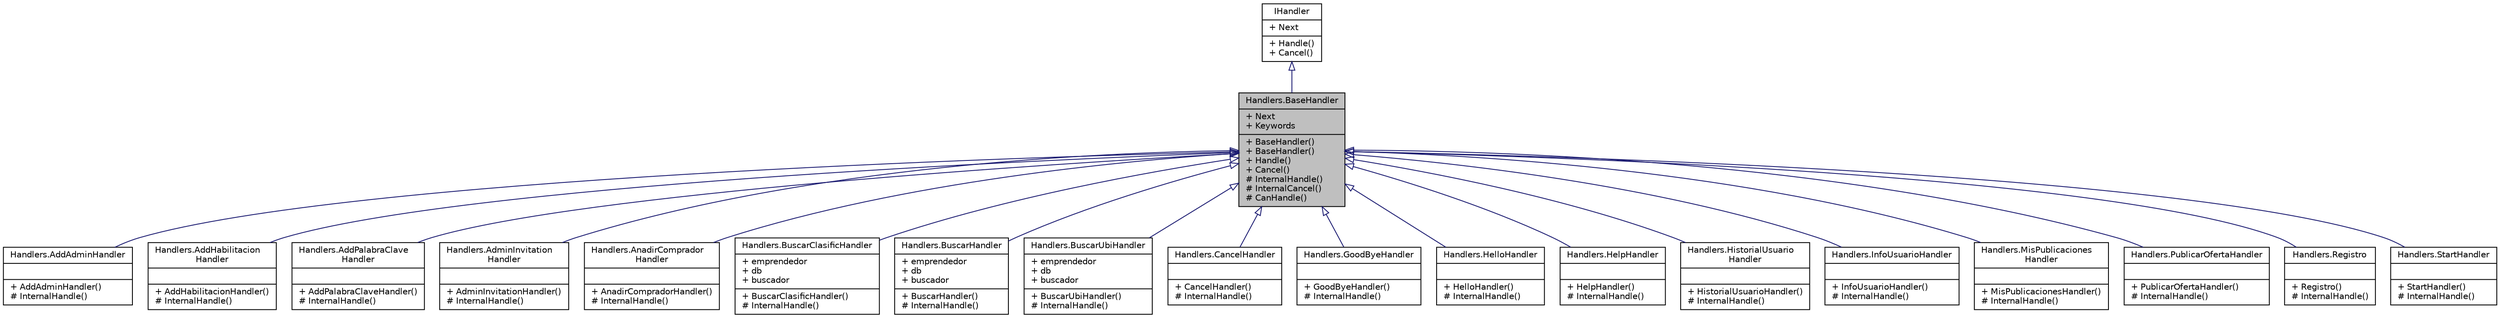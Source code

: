 digraph "Handlers.BaseHandler"
{
 // INTERACTIVE_SVG=YES
 // LATEX_PDF_SIZE
  edge [fontname="Helvetica",fontsize="10",labelfontname="Helvetica",labelfontsize="10"];
  node [fontname="Helvetica",fontsize="10",shape=record];
  Node1 [label="{Handlers.BaseHandler\n|+ Next\l+ Keywords\l|+ BaseHandler()\l+ BaseHandler()\l+ Handle()\l+ Cancel()\l# InternalHandle()\l# InternalCancel()\l# CanHandle()\l}",height=0.2,width=0.4,color="black", fillcolor="grey75", style="filled", fontcolor="black",tooltip="Clase base para implementar el patrón Chain of Responsibility. En ese patrón se pasa un mensaje a tra..."];
  Node2 -> Node1 [dir="back",color="midnightblue",fontsize="10",style="solid",arrowtail="onormal",fontname="Helvetica"];
  Node2 [label="{IHandler\n|+ Next\l|+ Handle()\l+ Cancel()\l}",height=0.2,width=0.4,color="black", fillcolor="white", style="filled",URL="$interfaceHandlers_1_1IHandler.html",tooltip="Interfaz para implementar el patrón Chain of Responsibility. En ese patrón se pasa un mensaje a travé..."];
  Node1 -> Node3 [dir="back",color="midnightblue",fontsize="10",style="solid",arrowtail="onormal",fontname="Helvetica"];
  Node3 [label="{Handlers.AddAdminHandler\n||+ AddAdminHandler()\l# InternalHandle()\l}",height=0.2,width=0.4,color="black", fillcolor="white", style="filled",URL="$classHandlers_1_1AddAdminHandler.html",tooltip="Un \"handler\" del patrón Chain of Responsibility que implementa el comando \"/AddAdmin\"."];
  Node1 -> Node4 [dir="back",color="midnightblue",fontsize="10",style="solid",arrowtail="onormal",fontname="Helvetica"];
  Node4 [label="{Handlers.AddHabilitacion\lHandler\n||+ AddHabilitacionHandler()\l# InternalHandle()\l}",height=0.2,width=0.4,color="black", fillcolor="white", style="filled",URL="$classHandlers_1_1AddHabilitacionHandler.html",tooltip="Un \"handler\" del patrón Chain of Responsibility que implementa el comando \"/AddHabilitacion\"."];
  Node1 -> Node5 [dir="back",color="midnightblue",fontsize="10",style="solid",arrowtail="onormal",fontname="Helvetica"];
  Node5 [label="{Handlers.AddPalabraClave\lHandler\n||+ AddPalabraClaveHandler()\l# InternalHandle()\l}",height=0.2,width=0.4,color="black", fillcolor="white", style="filled",URL="$classHandlers_1_1AddPalabraClaveHandler.html",tooltip="Un \"handler\" del patrón Chain of Responsibility que implementa el comando \"/AddHabilitacion\"."];
  Node1 -> Node6 [dir="back",color="midnightblue",fontsize="10",style="solid",arrowtail="onormal",fontname="Helvetica"];
  Node6 [label="{Handlers.AdminInvitation\lHandler\n||+ AdminInvitationHandler()\l# InternalHandle()\l}",height=0.2,width=0.4,color="black", fillcolor="white", style="filled",URL="$classHandlers_1_1AdminInvitationHandler.html",tooltip="Un \"handler\" del patrón Chain of Responsibility que implementa el comando \"/Invitar\"."];
  Node1 -> Node7 [dir="back",color="midnightblue",fontsize="10",style="solid",arrowtail="onormal",fontname="Helvetica"];
  Node7 [label="{Handlers.AnadirComprador\lHandler\n||+ AnadirCompradorHandler()\l# InternalHandle()\l}",height=0.2,width=0.4,color="black", fillcolor="white", style="filled",URL="$classHandlers_1_1AnadirCompradorHandler.html",tooltip="Un \"handler\" del patrón Chain of Responsibility que implementa el comando \"/Info\"."];
  Node1 -> Node8 [dir="back",color="midnightblue",fontsize="10",style="solid",arrowtail="onormal",fontname="Helvetica"];
  Node8 [label="{Handlers.BuscarClasificHandler\n|+ emprendedor\l+ db\l+ buscador\l|+ BuscarClasificHandler()\l# InternalHandle()\l}",height=0.2,width=0.4,color="black", fillcolor="white", style="filled",URL="$classHandlers_1_1BuscarClasificHandler.html",tooltip="Un \"handler\" del patrón Chain of Responsibility que implementa el comando \"chau\"."];
  Node1 -> Node9 [dir="back",color="midnightblue",fontsize="10",style="solid",arrowtail="onormal",fontname="Helvetica"];
  Node9 [label="{Handlers.BuscarHandler\n|+ emprendedor\l+ db\l+ buscador\l|+ BuscarHandler()\l# InternalHandle()\l}",height=0.2,width=0.4,color="black", fillcolor="white", style="filled",URL="$classHandlers_1_1BuscarHandler.html",tooltip="Un \"handler\" del patrón Chain of Responsibility que implementa el comando \"chau\"."];
  Node1 -> Node10 [dir="back",color="midnightblue",fontsize="10",style="solid",arrowtail="onormal",fontname="Helvetica"];
  Node10 [label="{Handlers.BuscarUbiHandler\n|+ emprendedor\l+ db\l+ buscador\l|+ BuscarUbiHandler()\l# InternalHandle()\l}",height=0.2,width=0.4,color="black", fillcolor="white", style="filled",URL="$classHandlers_1_1BuscarUbiHandler.html",tooltip="Un \"handler\" del patrón Chain of Responsibility que implementa el comando \"chau\"."];
  Node1 -> Node11 [dir="back",color="midnightblue",fontsize="10",style="solid",arrowtail="onormal",fontname="Helvetica"];
  Node11 [label="{Handlers.CancelHandler\n||+ CancelHandler()\l# InternalHandle()\l}",height=0.2,width=0.4,color="black", fillcolor="white", style="filled",URL="$classHandlers_1_1CancelHandler.html",tooltip="Un \"handler\" del patrón Chain of Responsibility que implementa el comando \"/cacnelar\"."];
  Node1 -> Node12 [dir="back",color="midnightblue",fontsize="10",style="solid",arrowtail="onormal",fontname="Helvetica"];
  Node12 [label="{Handlers.GoodByeHandler\n||+ GoodByeHandler()\l# InternalHandle()\l}",height=0.2,width=0.4,color="black", fillcolor="white", style="filled",URL="$classHandlers_1_1GoodByeHandler.html",tooltip="Un \"handler\" del patrón Chain of Responsibility que implementa el comando \"chau\"."];
  Node1 -> Node13 [dir="back",color="midnightblue",fontsize="10",style="solid",arrowtail="onormal",fontname="Helvetica"];
  Node13 [label="{Handlers.HelloHandler\n||+ HelloHandler()\l# InternalHandle()\l}",height=0.2,width=0.4,color="black", fillcolor="white", style="filled",URL="$classHandlers_1_1HelloHandler.html",tooltip="Un \"handler\" del patrón Chain of Responsibility que implementa el comando \"hola\"."];
  Node1 -> Node14 [dir="back",color="midnightblue",fontsize="10",style="solid",arrowtail="onormal",fontname="Helvetica"];
  Node14 [label="{Handlers.HelpHandler\n||+ HelpHandler()\l# InternalHandle()\l}",height=0.2,width=0.4,color="black", fillcolor="white", style="filled",URL="$classHandlers_1_1HelpHandler.html",tooltip="Un \"handler\" del patrón Chain of Responsibility que implementa el comando \"/ayuda\"."];
  Node1 -> Node15 [dir="back",color="midnightblue",fontsize="10",style="solid",arrowtail="onormal",fontname="Helvetica"];
  Node15 [label="{Handlers.HistorialUsuario\lHandler\n||+ HistorialUsuarioHandler()\l# InternalHandle()\l}",height=0.2,width=0.4,color="black", fillcolor="white", style="filled",URL="$classHandlers_1_1HistorialUsuarioHandler.html",tooltip="Un \"handler\" del patrón Chain of Responsibility que implementa el comando \"/historialDesde\"."];
  Node1 -> Node16 [dir="back",color="midnightblue",fontsize="10",style="solid",arrowtail="onormal",fontname="Helvetica"];
  Node16 [label="{Handlers.InfoUsuarioHandler\n||+ InfoUsuarioHandler()\l# InternalHandle()\l}",height=0.2,width=0.4,color="black", fillcolor="white", style="filled",URL="$classHandlers_1_1InfoUsuarioHandler.html",tooltip="Un \"handler\" del patrón Chain of Responsibility que implementa el comando \"/Info\"."];
  Node1 -> Node17 [dir="back",color="midnightblue",fontsize="10",style="solid",arrowtail="onormal",fontname="Helvetica"];
  Node17 [label="{Handlers.MisPublicaciones\lHandler\n||+ MisPublicacionesHandler()\l# InternalHandle()\l}",height=0.2,width=0.4,color="black", fillcolor="white", style="filled",URL="$classHandlers_1_1MisPublicacionesHandler.html",tooltip="Un \"handler\" del patrón Chain of Responsibility que implementa el comando \"/MisPublicaciones\"."];
  Node1 -> Node18 [dir="back",color="midnightblue",fontsize="10",style="solid",arrowtail="onormal",fontname="Helvetica"];
  Node18 [label="{Handlers.PublicarOfertaHandler\n||+ PublicarOfertaHandler()\l# InternalHandle()\l}",height=0.2,width=0.4,color="black", fillcolor="white", style="filled",URL="$classHandlers_1_1PublicarOfertaHandler.html",tooltip="/// Un \"handler\" del patrón Chain of Responsibility que implementa el comando \"/PublicarOferta\"."];
  Node1 -> Node19 [dir="back",color="midnightblue",fontsize="10",style="solid",arrowtail="onormal",fontname="Helvetica"];
  Node19 [label="{Handlers.Registro\n||+ Registro()\l# InternalHandle()\l}",height=0.2,width=0.4,color="black", fillcolor="white", style="filled",URL="$classHandlers_1_1Registro.html",tooltip="Un \"handler\" del patrón Chain of Responsibility que implementa el comando \"/registro\"."];
  Node1 -> Node20 [dir="back",color="midnightblue",fontsize="10",style="solid",arrowtail="onormal",fontname="Helvetica"];
  Node20 [label="{Handlers.StartHandler\n||+ StartHandler()\l# InternalHandle()\l}",height=0.2,width=0.4,color="black", fillcolor="white", style="filled",URL="$classHandlers_1_1StartHandler.html",tooltip="Un \"handler\" del patrón Chain of Responsibility que implementa el comando \"/start\"."];
}
